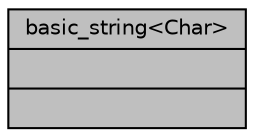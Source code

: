digraph "basic_string&lt;Char&gt;"
{
 // INTERACTIVE_SVG=YES
  bgcolor="transparent";
  edge [fontname="Helvetica",fontsize="10",labelfontname="Helvetica",labelfontsize="10"];
  node [fontname="Helvetica",fontsize="10",shape=record];
  Node1 [label="{basic_string\<Char\>\n||}",height=0.2,width=0.4,color="black", fillcolor="grey75", style="filled", fontcolor="black"];
}
